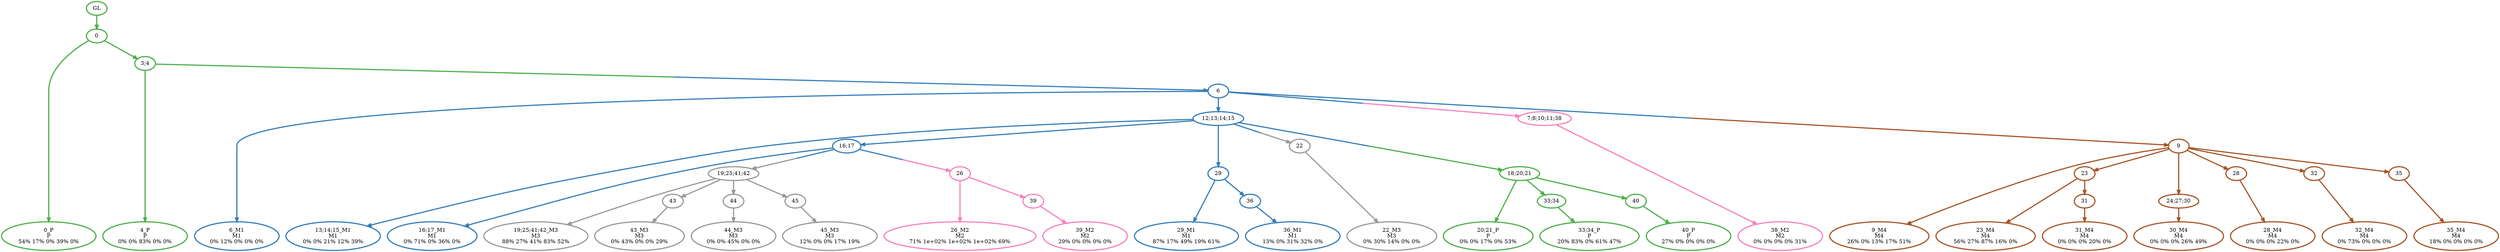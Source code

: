 digraph T {
	{
		rank=same
		48 [penwidth=3,colorscheme=set19,color=3,label="0_P\nP\n54% 17% 0% 39% 0%"]
		46 [penwidth=3,colorscheme=set19,color=3,label="4_P\nP\n0% 0% 83% 0% 0%"]
		44 [penwidth=3,colorscheme=set19,color=3,label="20;21_P\nP\n0% 0% 17% 0% 53%"]
		42 [penwidth=3,colorscheme=set19,color=3,label="33;34_P\nP\n20% 83% 0% 61% 47%"]
		40 [penwidth=3,colorscheme=set19,color=3,label="40_P\nP\n27% 0% 0% 0% 0%"]
		39 [penwidth=3,colorscheme=set19,color=2,label="6_M1\nM1\n0% 12% 0% 0% 0%"]
		38 [penwidth=3,colorscheme=set19,color=2,label="13;14;15_M1\nM1\n0% 0% 21% 12% 39%"]
		36 [penwidth=3,colorscheme=set19,color=2,label="16;17_M1\nM1\n0% 71% 0% 36% 0%"]
		34 [penwidth=3,colorscheme=set19,color=2,label="29_M1\nM1\n87% 17% 49% 19% 61%"]
		32 [penwidth=3,colorscheme=set19,color=2,label="36_M1\nM1\n13% 0% 31% 32% 0%"]
		31 [penwidth=3,colorscheme=set19,color=8,label="38_M2\nM2\n0% 0% 0% 0% 31%"]
		30 [penwidth=3,colorscheme=set19,color=8,label="26_M2\nM2\n71% 1e+02% 1e+02% 1e+02% 69%"]
		28 [penwidth=3,colorscheme=set19,color=8,label="39_M2\nM2\n29% 0% 0% 0% 0%"]
		27 [penwidth=3,colorscheme=set19,color=9,label="19;25;41;42_M3\nM3\n88% 27% 41% 83% 52%"]
		25 [penwidth=3,colorscheme=set19,color=9,label="43_M3\nM3\n0% 43% 0% 0% 29%"]
		23 [penwidth=3,colorscheme=set19,color=9,label="44_M3\nM3\n0% 0% 45% 0% 0%"]
		21 [penwidth=3,colorscheme=set19,color=9,label="45_M3\nM3\n12% 0% 0% 17% 19%"]
		20 [penwidth=3,colorscheme=set19,color=9,label="22_M3\nM3\n0% 30% 14% 0% 0%"]
		19 [penwidth=3,colorscheme=set19,color=7,label="9_M4\nM4\n26% 0% 13% 17% 51%"]
		17 [penwidth=3,colorscheme=set19,color=7,label="23_M4\nM4\n56% 27% 87% 16% 0%"]
		15 [penwidth=3,colorscheme=set19,color=7,label="31_M4\nM4\n0% 0% 0% 20% 0%"]
		13 [penwidth=3,colorscheme=set19,color=7,label="30_M4\nM4\n0% 0% 0% 26% 49%"]
		11 [penwidth=3,colorscheme=set19,color=7,label="28_M4\nM4\n0% 0% 0% 22% 0%"]
		9 [penwidth=3,colorscheme=set19,color=7,label="32_M4\nM4\n0% 73% 0% 0% 0%"]
		7 [penwidth=3,colorscheme=set19,color=7,label="35_M4\nM4\n18% 0% 0% 0% 0%"]
	}
	50 [penwidth=3,colorscheme=set19,color=3,label="GL"]
	49 [penwidth=3,colorscheme=set19,color=3,label="0"]
	47 [penwidth=3,colorscheme=set19,color=3,label="3;4"]
	45 [penwidth=3,colorscheme=set19,color=2,label="12;13;14;15"]
	43 [penwidth=3,colorscheme=set19,color=3,label="33;34"]
	41 [penwidth=3,colorscheme=set19,color=3,label="40"]
	37 [penwidth=3,colorscheme=set19,color=2,label="16;17"]
	35 [penwidth=3,colorscheme=set19,color=2,label="29"]
	33 [penwidth=3,colorscheme=set19,color=2,label="36"]
	29 [penwidth=3,colorscheme=set19,color=8,label="39"]
	26 [penwidth=3,colorscheme=set19,color=9,label="43"]
	24 [penwidth=3,colorscheme=set19,color=9,label="44"]
	22 [penwidth=3,colorscheme=set19,color=9,label="45"]
	18 [penwidth=3,colorscheme=set19,color=7,label="23"]
	16 [penwidth=3,colorscheme=set19,color=7,label="31"]
	14 [penwidth=3,colorscheme=set19,color=7,label="24;27;30"]
	12 [penwidth=3,colorscheme=set19,color=7,label="28"]
	10 [penwidth=3,colorscheme=set19,color=7,label="32"]
	8 [penwidth=3,colorscheme=set19,color=7,label="35"]
	6 [penwidth=3,colorscheme=set19,color=9,label="22"]
	5 [penwidth=3,colorscheme=set19,color=9,label="19;25;41;42"]
	4 [penwidth=3,colorscheme=set19,color=8,label="26"]
	3 [penwidth=3,colorscheme=set19,color=8,label="7;8;10;11;38"]
	2 [penwidth=3,colorscheme=set19,color=3,label="18;20;21"]
	1 [penwidth=3,colorscheme=set19,color=7,label="9"]
	0 [penwidth=3,colorscheme=set19,color=2,label="6"]
	50 -> 49 [penwidth=3,colorscheme=set19,color=3]
	49 -> 48 [penwidth=3,colorscheme=set19,color=3]
	49 -> 47 [penwidth=3,colorscheme=set19,color=3]
	47 -> 46 [penwidth=3,colorscheme=set19,color=3]
	47 -> 0 [penwidth=3,colorscheme=set19,color="3;0.5:2"]
	45 -> 38 [penwidth=3,colorscheme=set19,color=2]
	45 -> 37 [penwidth=3,colorscheme=set19,color=2]
	45 -> 35 [penwidth=3,colorscheme=set19,color=2]
	45 -> 6 [penwidth=3,colorscheme=set19,color="2;0.5:9"]
	45 -> 2 [penwidth=3,colorscheme=set19,color="2;0.5:3"]
	43 -> 42 [penwidth=3,colorscheme=set19,color=3]
	41 -> 40 [penwidth=3,colorscheme=set19,color=3]
	37 -> 36 [penwidth=3,colorscheme=set19,color=2]
	37 -> 5 [penwidth=3,colorscheme=set19,color="2;0.5:9"]
	37 -> 4 [penwidth=3,colorscheme=set19,color="2;0.5:8"]
	35 -> 34 [penwidth=3,colorscheme=set19,color=2]
	35 -> 33 [penwidth=3,colorscheme=set19,color=2]
	33 -> 32 [penwidth=3,colorscheme=set19,color=2]
	29 -> 28 [penwidth=3,colorscheme=set19,color=8]
	26 -> 25 [penwidth=3,colorscheme=set19,color=9]
	24 -> 23 [penwidth=3,colorscheme=set19,color=9]
	22 -> 21 [penwidth=3,colorscheme=set19,color=9]
	18 -> 17 [penwidth=3,colorscheme=set19,color=7]
	18 -> 16 [penwidth=3,colorscheme=set19,color=7]
	16 -> 15 [penwidth=3,colorscheme=set19,color=7]
	14 -> 13 [penwidth=3,colorscheme=set19,color=7]
	12 -> 11 [penwidth=3,colorscheme=set19,color=7]
	10 -> 9 [penwidth=3,colorscheme=set19,color=7]
	8 -> 7 [penwidth=3,colorscheme=set19,color=7]
	6 -> 20 [penwidth=3,colorscheme=set19,color=9]
	5 -> 27 [penwidth=3,colorscheme=set19,color=9]
	5 -> 26 [penwidth=3,colorscheme=set19,color=9]
	5 -> 24 [penwidth=3,colorscheme=set19,color=9]
	5 -> 22 [penwidth=3,colorscheme=set19,color=9]
	4 -> 30 [penwidth=3,colorscheme=set19,color=8]
	4 -> 29 [penwidth=3,colorscheme=set19,color=8]
	3 -> 31 [penwidth=3,colorscheme=set19,color=8]
	2 -> 44 [penwidth=3,colorscheme=set19,color=3]
	2 -> 43 [penwidth=3,colorscheme=set19,color=3]
	2 -> 41 [penwidth=3,colorscheme=set19,color=3]
	1 -> 19 [penwidth=3,colorscheme=set19,color=7]
	1 -> 18 [penwidth=3,colorscheme=set19,color=7]
	1 -> 14 [penwidth=3,colorscheme=set19,color=7]
	1 -> 12 [penwidth=3,colorscheme=set19,color=7]
	1 -> 10 [penwidth=3,colorscheme=set19,color=7]
	1 -> 8 [penwidth=3,colorscheme=set19,color=7]
	0 -> 45 [penwidth=3,colorscheme=set19,color=2]
	0 -> 39 [penwidth=3,colorscheme=set19,color=2]
	0 -> 1 [penwidth=3,colorscheme=set19,color="2;0.5:7"]
	0 -> 3 [penwidth=3,colorscheme=set19,color="2;0.5:8"]
}
